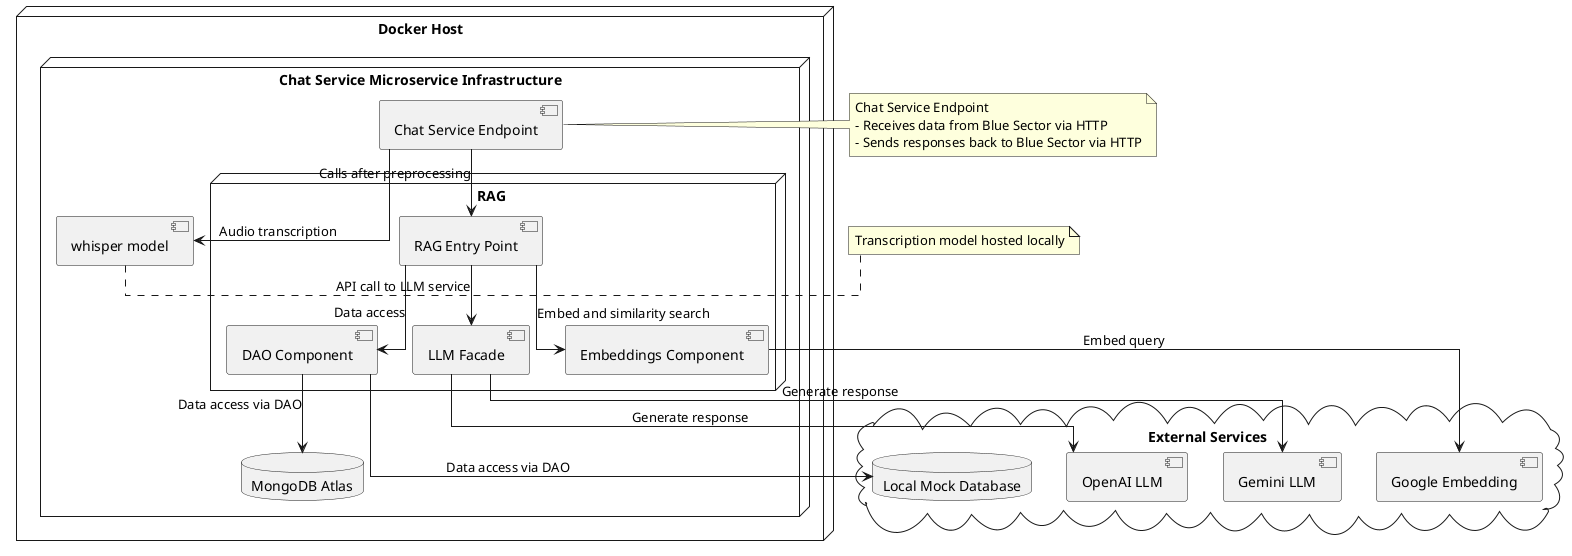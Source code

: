 @startuml PhysicalView
skinparam linetype ortho
top to bottom direction



node "Docker Host" {
node "Chat Service Microservice Infrastructure" {
    component "Chat Service Endpoint" as CS_Endpoint 
    component "whisper model" as Whisper
  node "RAG " {
    component "RAG Entry Point" as RAG_Entry
    component "DAO Component" as DAO
    component "LLM Facade" as LLM
    component "Embeddings Component" as Embeddings
  }
  database "MongoDB Atlas" as DB
  
}
}

' node "VR Environment"{
'   component "Action Manager\n(Chat Service Module)" as AM
' }

cloud "External Services" as Cloud {

    component "OpenAI LLM" as OpenAI_LLM
    component "Gemini LLM" as Gemini_LLM
    component "Google Embedding" as Google_Embedding
    database "Local Mock Database" as MockDB
  
}

' AM --> RAG_Entry : HTTPS Request
CS_Endpoint --> RAG_Entry : Calls after preprocessing
CS_Endpoint --> Whisper : Audio transcription
RAG_Entry --> DAO : Data access
DAO --> MockDB : Data access via DAO
DAO --> DB : Data access via DAO
RAG_Entry --> LLM : API call to LLM service

RAG_Entry --> Embeddings: Embed and similarity search
Embeddings --> Google_Embedding : Embed query
LLM --> OpenAI_LLM : Generate response
LLM --> Gemini_LLM : Generate response

note right of Whisper
    Transcription model hosted locally
end note

note right of CS_Endpoint
    Chat Service Endpoint
    - Receives data from Blue Sector via HTTP
    - Sends responses back to Blue Sector via HTTP
end note

@enduml
